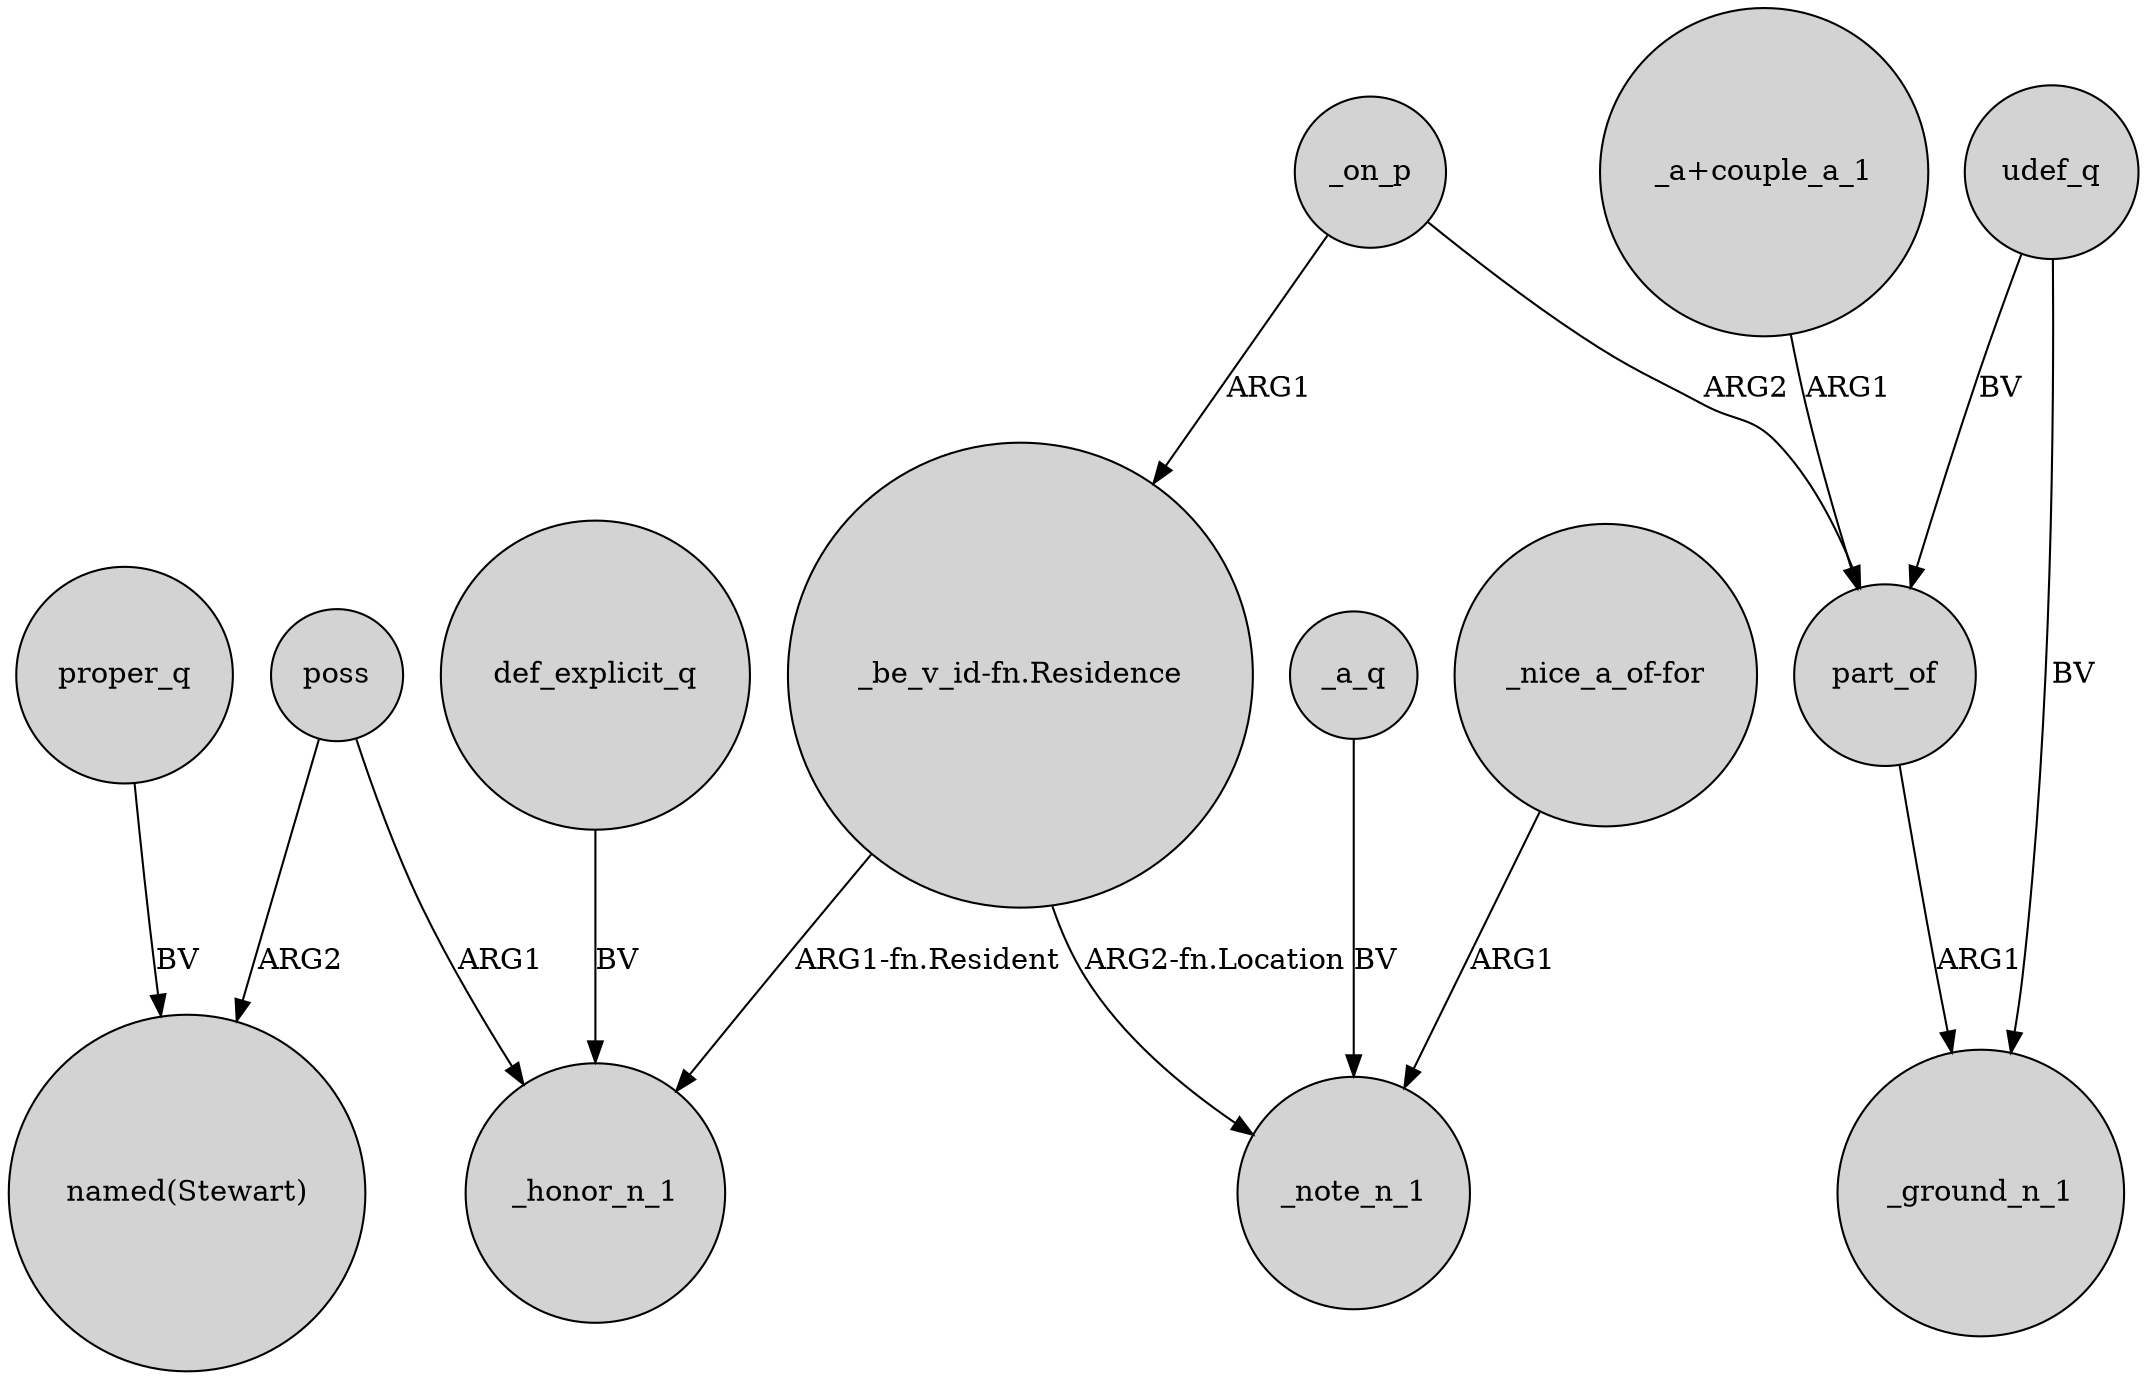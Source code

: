 digraph {
	node [shape=circle style=filled]
	poss -> "named(Stewart)" [label=ARG2]
	udef_q -> _ground_n_1 [label=BV]
	poss -> _honor_n_1 [label=ARG1]
	"_be_v_id-fn.Residence" -> _honor_n_1 [label="ARG1-fn.Resident"]
	"_a+couple_a_1" -> part_of [label=ARG1]
	_a_q -> _note_n_1 [label=BV]
	"_nice_a_of-for" -> _note_n_1 [label=ARG1]
	_on_p -> part_of [label=ARG2]
	def_explicit_q -> _honor_n_1 [label=BV]
	udef_q -> part_of [label=BV]
	"_be_v_id-fn.Residence" -> _note_n_1 [label="ARG2-fn.Location"]
	_on_p -> "_be_v_id-fn.Residence" [label=ARG1]
	part_of -> _ground_n_1 [label=ARG1]
	proper_q -> "named(Stewart)" [label=BV]
}
